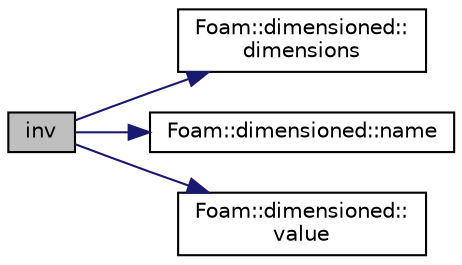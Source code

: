 digraph "inv"
{
  bgcolor="transparent";
  edge [fontname="Helvetica",fontsize="10",labelfontname="Helvetica",labelfontsize="10"];
  node [fontname="Helvetica",fontsize="10",shape=record];
  rankdir="LR";
  Node43470 [label="inv",height=0.2,width=0.4,color="black", fillcolor="grey75", style="filled", fontcolor="black"];
  Node43470 -> Node43471 [color="midnightblue",fontsize="10",style="solid",fontname="Helvetica"];
  Node43471 [label="Foam::dimensioned::\ldimensions",height=0.2,width=0.4,color="black",URL="$a27473.html#a512673c2674ca2d38885f1bb5f6994fb",tooltip="Return const reference to dimensions. "];
  Node43470 -> Node43472 [color="midnightblue",fontsize="10",style="solid",fontname="Helvetica"];
  Node43472 [label="Foam::dimensioned::name",height=0.2,width=0.4,color="black",URL="$a27473.html#ade4113569ef0db70665fded275a5e38e",tooltip="Return const reference to name. "];
  Node43470 -> Node43473 [color="midnightblue",fontsize="10",style="solid",fontname="Helvetica"];
  Node43473 [label="Foam::dimensioned::\lvalue",height=0.2,width=0.4,color="black",URL="$a27473.html#a7948200a26c85fc3a83ffa510a91d668",tooltip="Return const reference to value. "];
}
